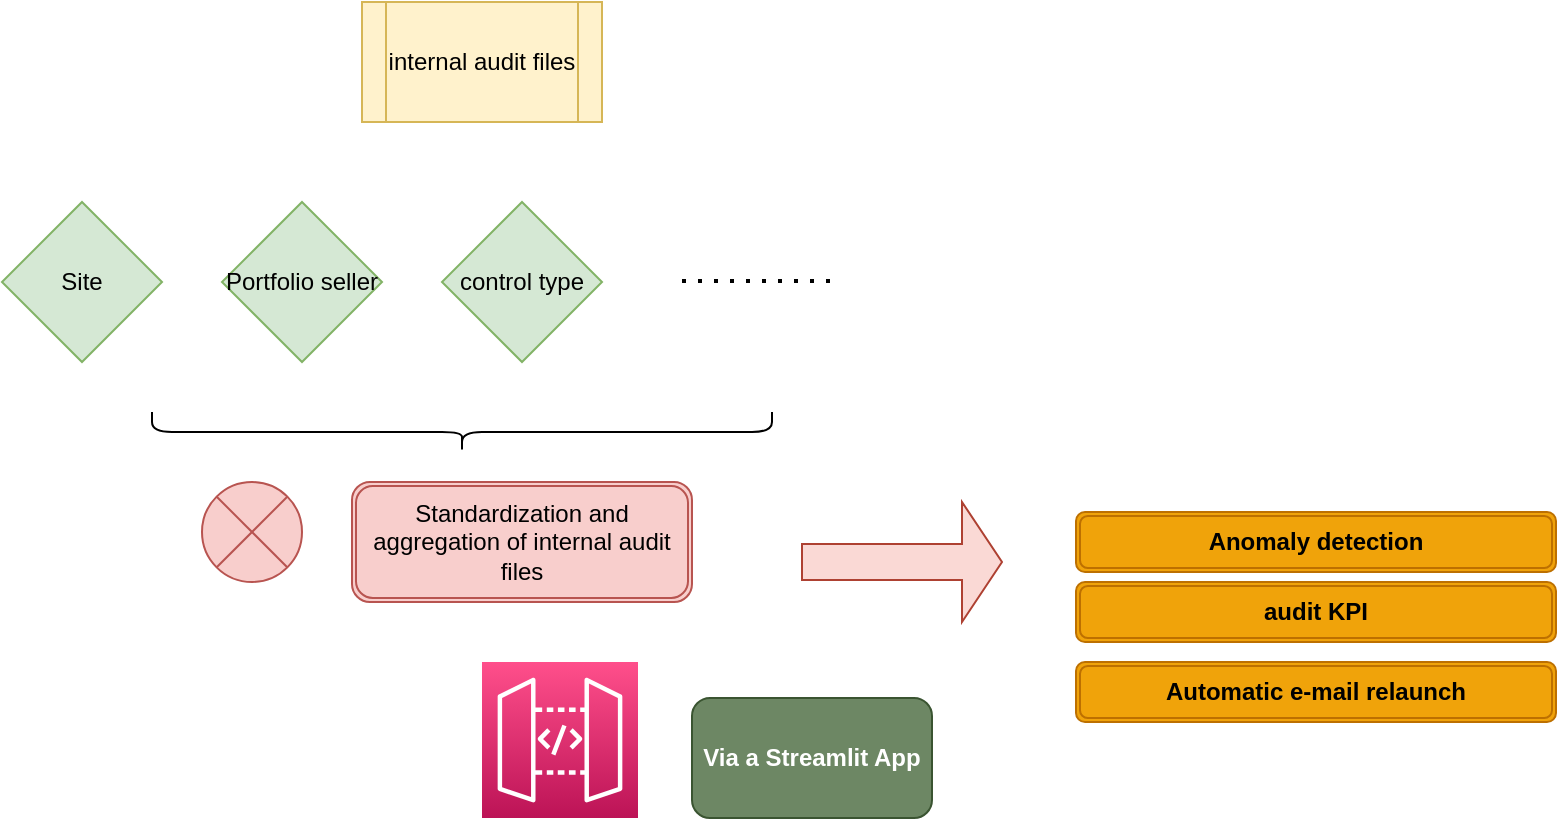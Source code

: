 <mxfile version="21.6.3" type="device">
  <diagram name="Page-1" id="HgrTagTBKKiSAm3B7Fo_">
    <mxGraphModel dx="794" dy="438" grid="1" gridSize="10" guides="1" tooltips="1" connect="1" arrows="1" fold="1" page="1" pageScale="1" pageWidth="827" pageHeight="1169" math="0" shadow="0">
      <root>
        <mxCell id="0" />
        <mxCell id="1" parent="0" />
        <mxCell id="cAUABDQtUTP-xCyOvp24-1" value="internal audit files" style="shape=process;whiteSpace=wrap;html=1;backgroundOutline=1;fillColor=#fff2cc;strokeColor=#d6b656;" parent="1" vertex="1">
          <mxGeometry x="230" y="40" width="120" height="60" as="geometry" />
        </mxCell>
        <mxCell id="cAUABDQtUTP-xCyOvp24-2" value="Site" style="rhombus;whiteSpace=wrap;html=1;fillColor=#d5e8d4;strokeColor=#82b366;" parent="1" vertex="1">
          <mxGeometry x="50" y="140" width="80" height="80" as="geometry" />
        </mxCell>
        <mxCell id="cAUABDQtUTP-xCyOvp24-3" value="Portfolio seller" style="rhombus;whiteSpace=wrap;html=1;fillColor=#d5e8d4;strokeColor=#82b366;" parent="1" vertex="1">
          <mxGeometry x="160" y="140" width="80" height="80" as="geometry" />
        </mxCell>
        <mxCell id="cAUABDQtUTP-xCyOvp24-4" value="control type" style="rhombus;whiteSpace=wrap;html=1;fillColor=#d5e8d4;strokeColor=#82b366;" parent="1" vertex="1">
          <mxGeometry x="270" y="140" width="80" height="80" as="geometry" />
        </mxCell>
        <mxCell id="cAUABDQtUTP-xCyOvp24-5" value="" style="endArrow=none;dashed=1;html=1;dashPattern=1 3;strokeWidth=2;rounded=0;" parent="1" edge="1">
          <mxGeometry width="50" height="50" relative="1" as="geometry">
            <mxPoint x="390" y="179.5" as="sourcePoint" />
            <mxPoint x="470" y="179.5" as="targetPoint" />
          </mxGeometry>
        </mxCell>
        <mxCell id="cAUABDQtUTP-xCyOvp24-6" value="" style="shape=curlyBracket;whiteSpace=wrap;html=1;rounded=1;flipH=1;labelPosition=right;verticalLabelPosition=middle;align=left;verticalAlign=middle;rotation=90;" parent="1" vertex="1">
          <mxGeometry x="270" y="100" width="20" height="310" as="geometry" />
        </mxCell>
        <mxCell id="cAUABDQtUTP-xCyOvp24-8" value="" style="shape=sumEllipse;perimeter=ellipsePerimeter;whiteSpace=wrap;html=1;backgroundOutline=1;fillColor=#f8cecc;strokeColor=#b85450;" parent="1" vertex="1">
          <mxGeometry x="150" y="280" width="50" height="50" as="geometry" />
        </mxCell>
        <mxCell id="cAUABDQtUTP-xCyOvp24-9" value="Standardization and aggregation of internal audit files" style="shape=ext;double=1;rounded=1;whiteSpace=wrap;html=1;fillColor=#f8cecc;strokeColor=#b85450;" parent="1" vertex="1">
          <mxGeometry x="225" y="280" width="170" height="60" as="geometry" />
        </mxCell>
        <mxCell id="cAUABDQtUTP-xCyOvp24-10" value="" style="shape=singleArrow;whiteSpace=wrap;html=1;fillColor=#fad9d5;strokeColor=#ae4132;" parent="1" vertex="1">
          <mxGeometry x="450" y="290" width="100" height="60" as="geometry" />
        </mxCell>
        <mxCell id="cAUABDQtUTP-xCyOvp24-11" value="&lt;b&gt;Anomaly detection&lt;/b&gt;" style="shape=ext;double=1;rounded=1;whiteSpace=wrap;html=1;fillColor=#f0a30a;fontColor=#000000;strokeColor=#BD7000;" parent="1" vertex="1">
          <mxGeometry x="587" y="295" width="240" height="30" as="geometry" />
        </mxCell>
        <mxCell id="cAUABDQtUTP-xCyOvp24-12" value="&lt;b&gt;audit KPI&lt;/b&gt;" style="shape=ext;double=1;rounded=1;whiteSpace=wrap;html=1;fillColor=#f0a30a;fontColor=#000000;strokeColor=#BD7000;" parent="1" vertex="1">
          <mxGeometry x="587" y="330" width="240" height="30" as="geometry" />
        </mxCell>
        <mxCell id="cAUABDQtUTP-xCyOvp24-13" value="&lt;b&gt;Automatic e-mail relaunch&lt;/b&gt;" style="shape=ext;double=1;rounded=1;whiteSpace=wrap;html=1;fillColor=#f0a30a;fontColor=#000000;strokeColor=#BD7000;" parent="1" vertex="1">
          <mxGeometry x="587" y="370" width="240" height="30" as="geometry" />
        </mxCell>
        <mxCell id="cAUABDQtUTP-xCyOvp24-14" value="" style="sketch=0;points=[[0,0,0],[0.25,0,0],[0.5,0,0],[0.75,0,0],[1,0,0],[0,1,0],[0.25,1,0],[0.5,1,0],[0.75,1,0],[1,1,0],[0,0.25,0],[0,0.5,0],[0,0.75,0],[1,0.25,0],[1,0.5,0],[1,0.75,0]];outlineConnect=0;fontColor=#232F3E;gradientColor=#FF4F8B;gradientDirection=north;fillColor=#BC1356;strokeColor=#ffffff;dashed=0;verticalLabelPosition=bottom;verticalAlign=top;align=center;html=1;fontSize=12;fontStyle=0;aspect=fixed;shape=mxgraph.aws4.resourceIcon;resIcon=mxgraph.aws4.api_gateway;" parent="1" vertex="1">
          <mxGeometry x="290" y="370" width="78" height="78" as="geometry" />
        </mxCell>
        <mxCell id="cAUABDQtUTP-xCyOvp24-15" value="&lt;b&gt;Via a Streamlit App&lt;/b&gt;" style="rounded=1;whiteSpace=wrap;html=1;fillColor=#6d8764;fontColor=#ffffff;strokeColor=#3A5431;" parent="1" vertex="1">
          <mxGeometry x="395" y="388" width="120" height="60" as="geometry" />
        </mxCell>
      </root>
    </mxGraphModel>
  </diagram>
</mxfile>
